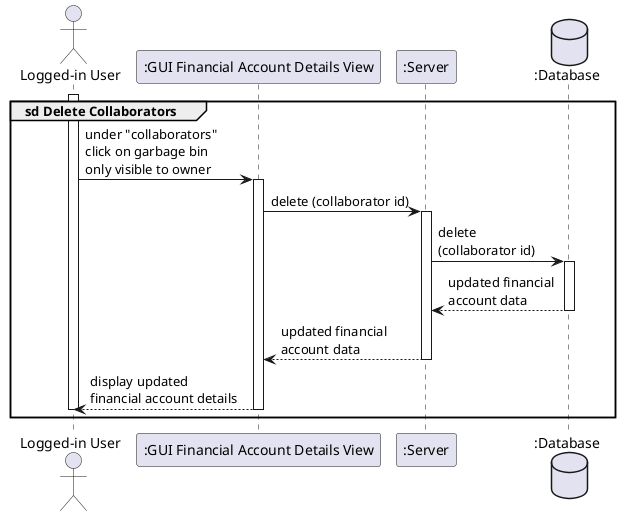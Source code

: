 @startuml

actor "Logged-in User" as user
participant ":GUI Financial Account Details View" as gui
participant ":Server" as server
database ":Database" as database

group sd Delete Collaborators
    activate user
    user -> gui++ : under "collaborators" \nclick on garbage bin \nonly visible to owner
        gui -> server++ : delete (collaborator id)
            server -> database++ : delete \n(collaborator id)
            return updated financial \naccount data
        return updated financial \naccount data
    return display updated \nfinancial account details
    deactivate user
end

@enduml